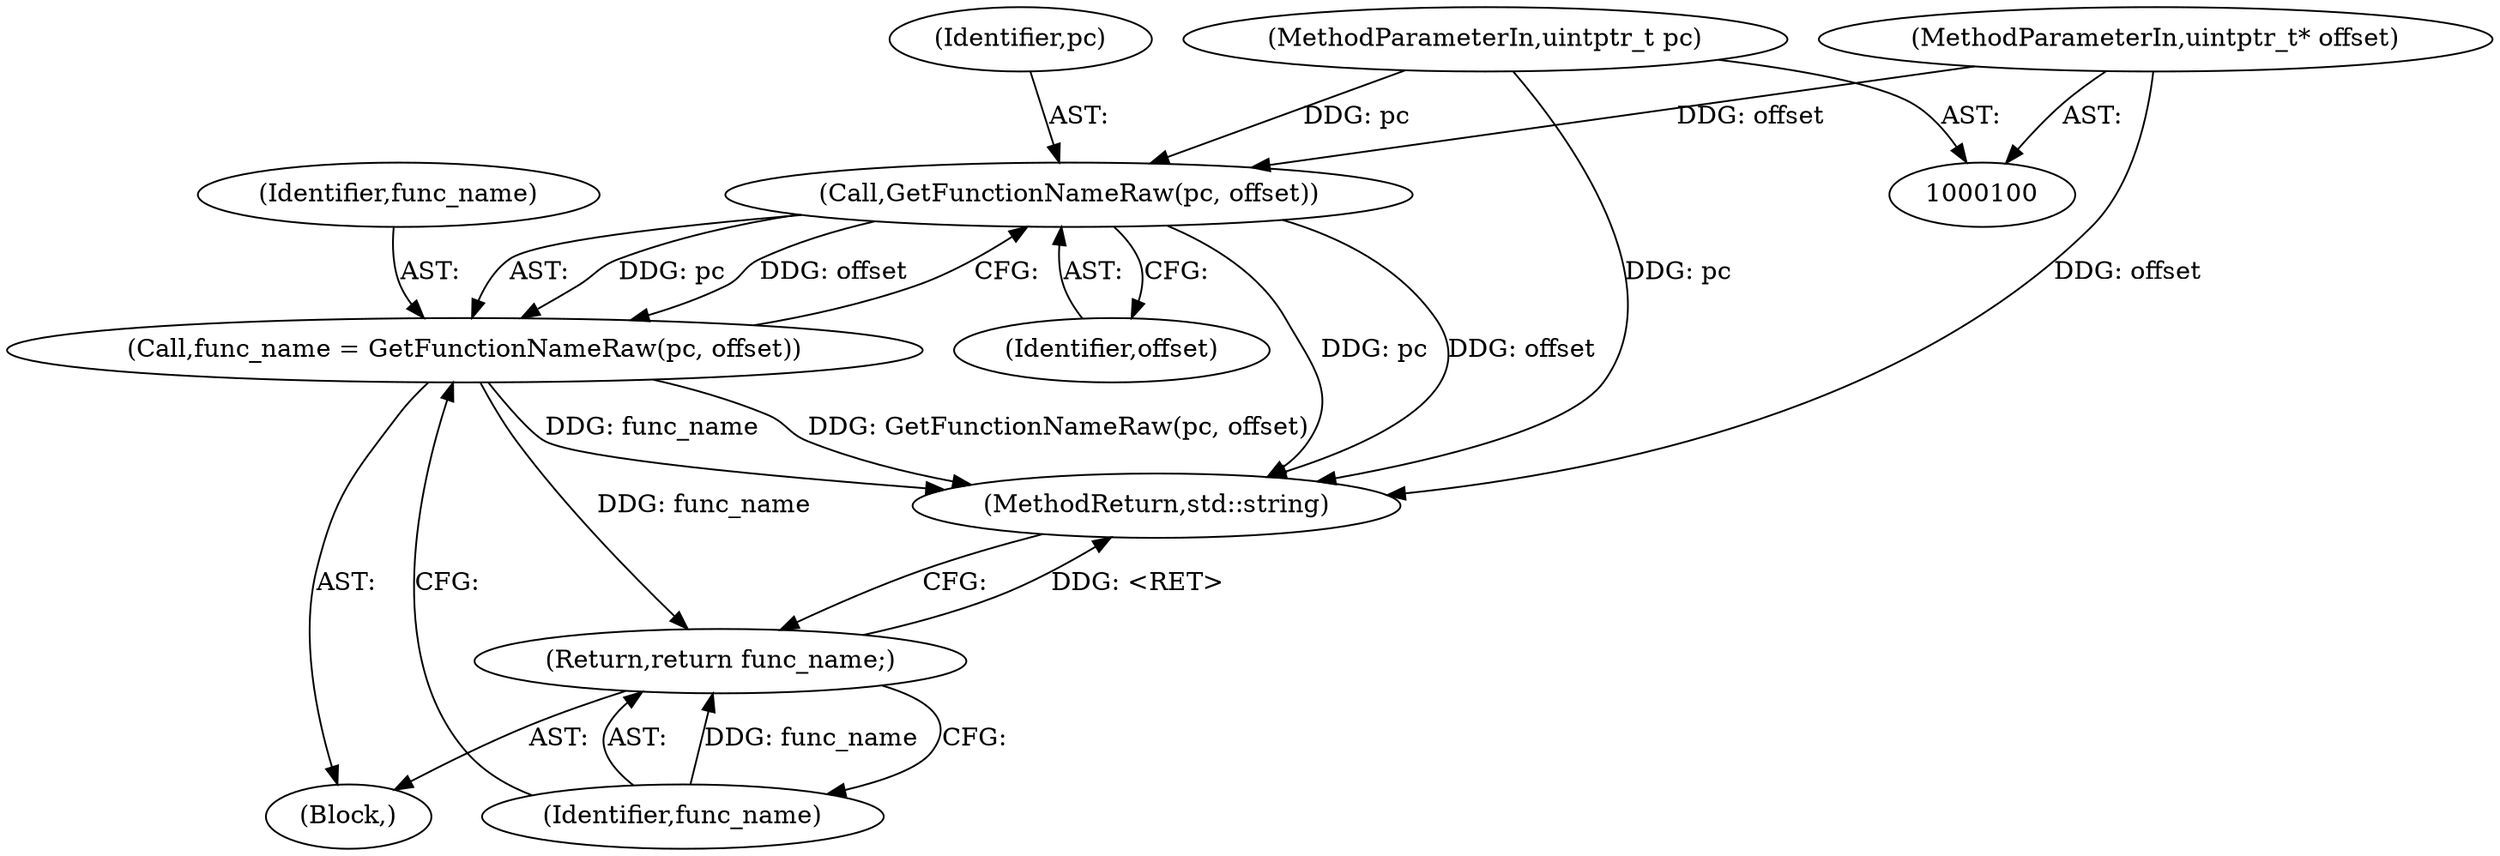 digraph "0_Android_ad54cfed4516292654c997910839153264ae00a0@pointer" {
"1000107" [label="(Call,GetFunctionNameRaw(pc, offset))"];
"1000101" [label="(MethodParameterIn,uintptr_t pc)"];
"1000102" [label="(MethodParameterIn,uintptr_t* offset)"];
"1000105" [label="(Call,func_name = GetFunctionNameRaw(pc, offset))"];
"1000110" [label="(Return,return func_name;)"];
"1000107" [label="(Call,GetFunctionNameRaw(pc, offset))"];
"1000101" [label="(MethodParameterIn,uintptr_t pc)"];
"1000105" [label="(Call,func_name = GetFunctionNameRaw(pc, offset))"];
"1000110" [label="(Return,return func_name;)"];
"1000102" [label="(MethodParameterIn,uintptr_t* offset)"];
"1000108" [label="(Identifier,pc)"];
"1000103" [label="(Block,)"];
"1000109" [label="(Identifier,offset)"];
"1000111" [label="(Identifier,func_name)"];
"1000106" [label="(Identifier,func_name)"];
"1000112" [label="(MethodReturn,std::string)"];
"1000107" -> "1000105"  [label="AST: "];
"1000107" -> "1000109"  [label="CFG: "];
"1000108" -> "1000107"  [label="AST: "];
"1000109" -> "1000107"  [label="AST: "];
"1000105" -> "1000107"  [label="CFG: "];
"1000107" -> "1000112"  [label="DDG: pc"];
"1000107" -> "1000112"  [label="DDG: offset"];
"1000107" -> "1000105"  [label="DDG: pc"];
"1000107" -> "1000105"  [label="DDG: offset"];
"1000101" -> "1000107"  [label="DDG: pc"];
"1000102" -> "1000107"  [label="DDG: offset"];
"1000101" -> "1000100"  [label="AST: "];
"1000101" -> "1000112"  [label="DDG: pc"];
"1000102" -> "1000100"  [label="AST: "];
"1000102" -> "1000112"  [label="DDG: offset"];
"1000105" -> "1000103"  [label="AST: "];
"1000106" -> "1000105"  [label="AST: "];
"1000111" -> "1000105"  [label="CFG: "];
"1000105" -> "1000112"  [label="DDG: GetFunctionNameRaw(pc, offset)"];
"1000105" -> "1000112"  [label="DDG: func_name"];
"1000105" -> "1000110"  [label="DDG: func_name"];
"1000110" -> "1000103"  [label="AST: "];
"1000110" -> "1000111"  [label="CFG: "];
"1000111" -> "1000110"  [label="AST: "];
"1000112" -> "1000110"  [label="CFG: "];
"1000110" -> "1000112"  [label="DDG: <RET>"];
"1000111" -> "1000110"  [label="DDG: func_name"];
}
